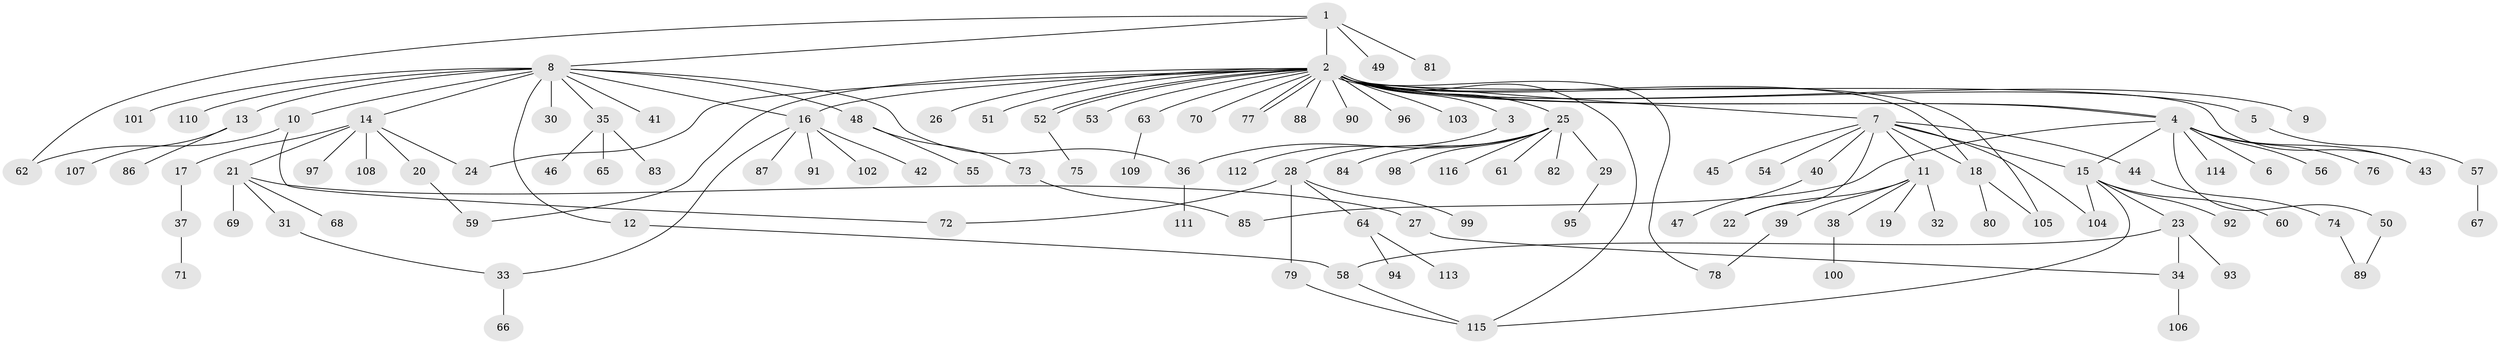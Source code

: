 // Generated by graph-tools (version 1.1) at 2025/26/03/09/25 03:26:03]
// undirected, 116 vertices, 139 edges
graph export_dot {
graph [start="1"]
  node [color=gray90,style=filled];
  1;
  2;
  3;
  4;
  5;
  6;
  7;
  8;
  9;
  10;
  11;
  12;
  13;
  14;
  15;
  16;
  17;
  18;
  19;
  20;
  21;
  22;
  23;
  24;
  25;
  26;
  27;
  28;
  29;
  30;
  31;
  32;
  33;
  34;
  35;
  36;
  37;
  38;
  39;
  40;
  41;
  42;
  43;
  44;
  45;
  46;
  47;
  48;
  49;
  50;
  51;
  52;
  53;
  54;
  55;
  56;
  57;
  58;
  59;
  60;
  61;
  62;
  63;
  64;
  65;
  66;
  67;
  68;
  69;
  70;
  71;
  72;
  73;
  74;
  75;
  76;
  77;
  78;
  79;
  80;
  81;
  82;
  83;
  84;
  85;
  86;
  87;
  88;
  89;
  90;
  91;
  92;
  93;
  94;
  95;
  96;
  97;
  98;
  99;
  100;
  101;
  102;
  103;
  104;
  105;
  106;
  107;
  108;
  109;
  110;
  111;
  112;
  113;
  114;
  115;
  116;
  1 -- 2;
  1 -- 8;
  1 -- 49;
  1 -- 62;
  1 -- 81;
  2 -- 3;
  2 -- 4;
  2 -- 4;
  2 -- 5;
  2 -- 7;
  2 -- 9;
  2 -- 16;
  2 -- 18;
  2 -- 24;
  2 -- 25;
  2 -- 26;
  2 -- 43;
  2 -- 51;
  2 -- 52;
  2 -- 52;
  2 -- 53;
  2 -- 59;
  2 -- 63;
  2 -- 70;
  2 -- 77;
  2 -- 77;
  2 -- 78;
  2 -- 88;
  2 -- 90;
  2 -- 96;
  2 -- 103;
  2 -- 105;
  2 -- 115;
  3 -- 112;
  4 -- 6;
  4 -- 15;
  4 -- 43;
  4 -- 50;
  4 -- 56;
  4 -- 76;
  4 -- 85;
  4 -- 114;
  5 -- 57;
  7 -- 11;
  7 -- 15;
  7 -- 18;
  7 -- 22;
  7 -- 40;
  7 -- 44;
  7 -- 45;
  7 -- 54;
  7 -- 104;
  8 -- 10;
  8 -- 12;
  8 -- 13;
  8 -- 14;
  8 -- 16;
  8 -- 30;
  8 -- 35;
  8 -- 36;
  8 -- 41;
  8 -- 48;
  8 -- 101;
  8 -- 110;
  10 -- 62;
  10 -- 72;
  11 -- 19;
  11 -- 22;
  11 -- 32;
  11 -- 38;
  11 -- 39;
  12 -- 58;
  13 -- 86;
  13 -- 107;
  14 -- 17;
  14 -- 20;
  14 -- 21;
  14 -- 24;
  14 -- 97;
  14 -- 108;
  15 -- 23;
  15 -- 60;
  15 -- 92;
  15 -- 104;
  15 -- 115;
  16 -- 33;
  16 -- 42;
  16 -- 87;
  16 -- 91;
  16 -- 102;
  17 -- 37;
  18 -- 80;
  18 -- 105;
  20 -- 59;
  21 -- 27;
  21 -- 31;
  21 -- 68;
  21 -- 69;
  23 -- 34;
  23 -- 58;
  23 -- 93;
  25 -- 28;
  25 -- 29;
  25 -- 36;
  25 -- 61;
  25 -- 82;
  25 -- 84;
  25 -- 98;
  25 -- 116;
  27 -- 34;
  28 -- 64;
  28 -- 72;
  28 -- 79;
  28 -- 99;
  29 -- 95;
  31 -- 33;
  33 -- 66;
  34 -- 106;
  35 -- 46;
  35 -- 65;
  35 -- 83;
  36 -- 111;
  37 -- 71;
  38 -- 100;
  39 -- 78;
  40 -- 47;
  44 -- 74;
  48 -- 55;
  48 -- 73;
  50 -- 89;
  52 -- 75;
  57 -- 67;
  58 -- 115;
  63 -- 109;
  64 -- 94;
  64 -- 113;
  73 -- 85;
  74 -- 89;
  79 -- 115;
}
